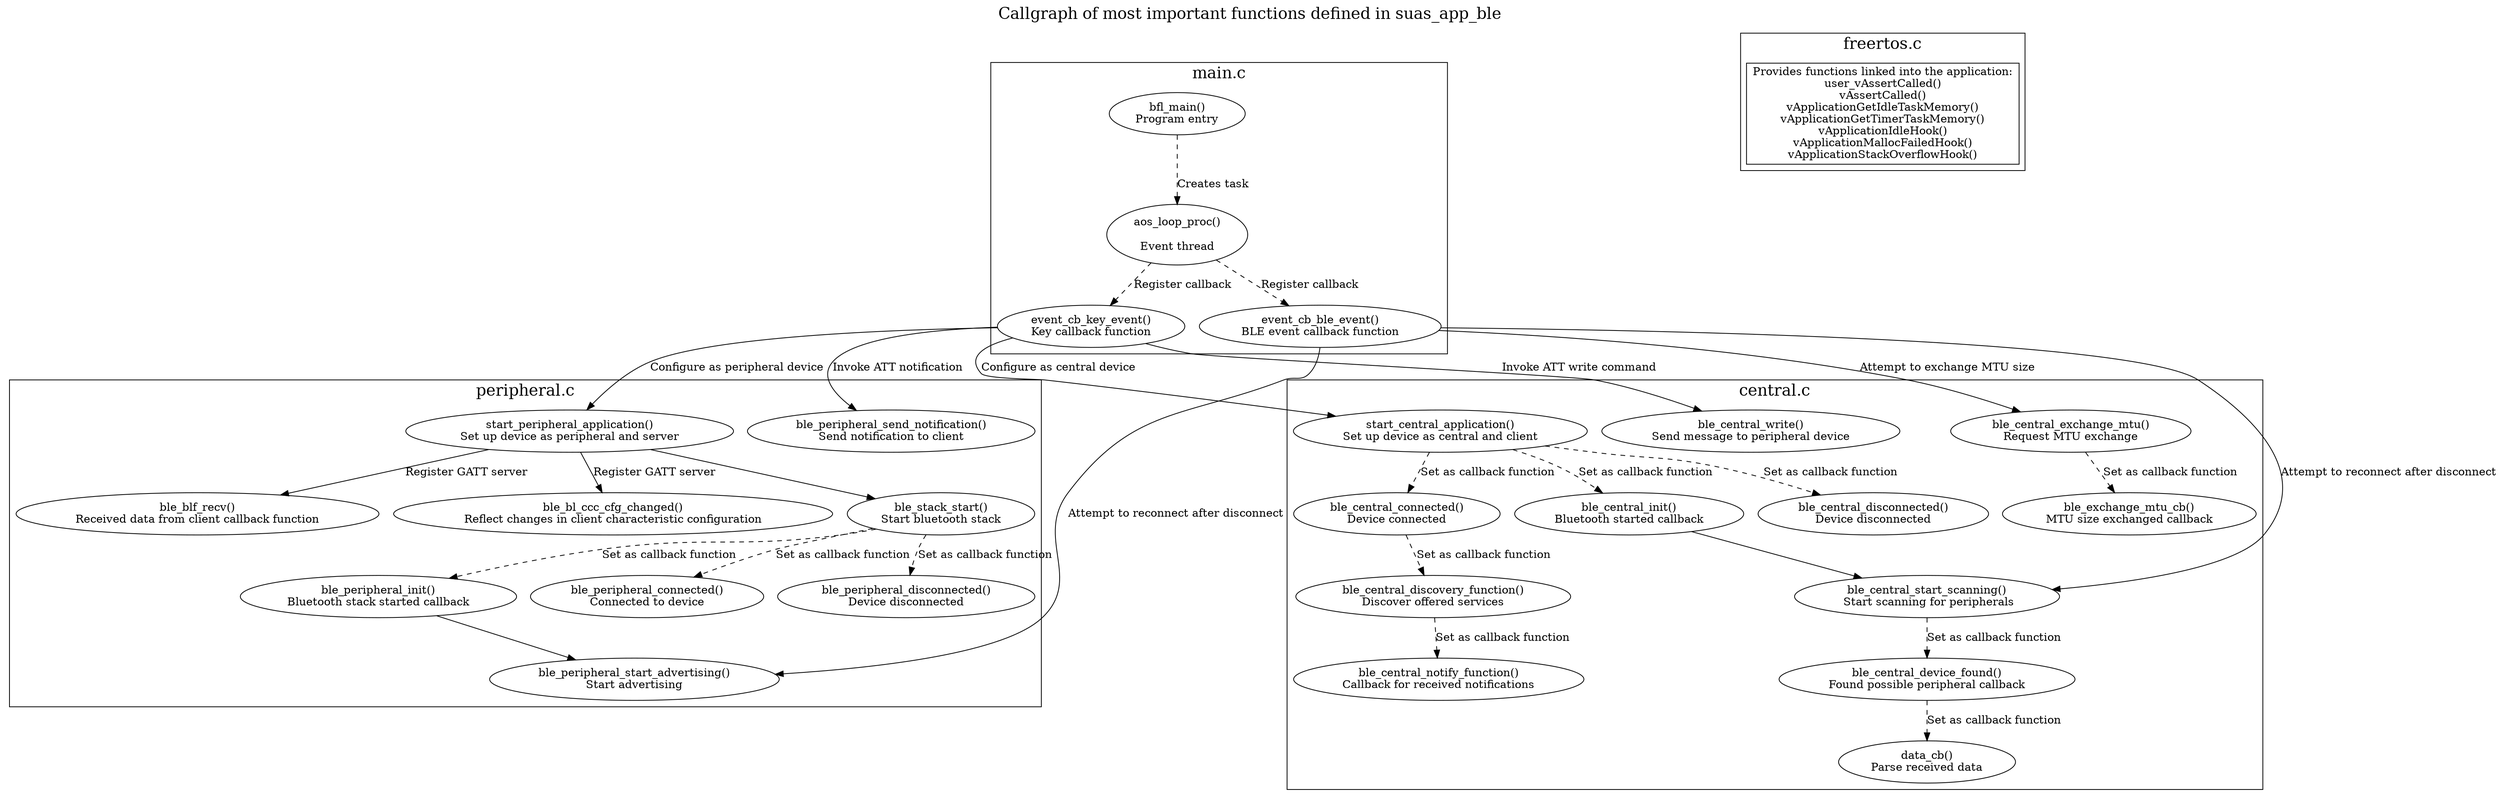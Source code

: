 digraph {
    labelloc="t";
    label="Callgraph of most important functions defined in suas_app_ble";
    fontsize=20;

    subgraph cluster_main {
        label="main.c";
        main [label="bfl_main()\nProgram entry"];
        aos_loop_proc [label="aos_loop_proc()\r\nEvent thread"];
        event_cb_key_event [label="event_cb_key_event()\nKey callback function"];
        event_cb_ble_event [label="event_cb_ble_event()\nBLE event callback function"];
    }

    subgraph cluster_central {
        label="central.c";
        ble_central_write [label="ble_central_write()\nSend message to peripheral device"];
        ble_central_notify_function [label="ble_central_notify_function()\nCallback for received notifications"];
        ble_central_discovery_function [label="ble_central_discovery_function()\nDiscover offered services"];
        ble_central_connected [label="ble_central_connected()\nDevice connected"];
        ble_central_disconnected [label="ble_central_disconnected()\nDevice disconnected"];
        data_cb [label="data_cb()\nParse received data"];
        ble_central_device_found [label="ble_central_device_found()\nFound possible peripheral callback"];
        ble_central_start_scanning [label="ble_central_start_scanning()\n Start scanning for peripherals"];
        ble_central_init [label="ble_central_init()\nBluetooth started callback"];
        start_central_application [label="start_central_application()\nSet up device as central and client"];
        ble_exchange_mtu_cb [label="ble_exchange_mtu_cb()\nMTU size exchanged callback"];
        ble_central_exchange_mtu [label="ble_central_exchange_mtu()\nRequest MTU exchange"];
    }

    subgraph cluster_peripheral {
        label="peripheral.c";
        ble_peripheral_send_notification [label="ble_peripheral_send_notification()\nSend notification to client"];
        ble_blf_recv [label="ble_blf_recv()\nReceived data from client callback function"];
        ble_bl_ccc_cfg_changed [label="ble_bl_ccc_cfg_changed()\nReflect changes in client characteristic configuration"];
        ble_peripheral_start_advertising [label="ble_peripheral_start_advertising()\nStart advertising"]
        ble_peripheral_init [label="ble_peripheral_init()\nBluetooth stack started callback"];
        ble_peripheral_connected [label="ble_peripheral_connected()\nConnected to device"];
        ble_peripheral_disconnected [label="ble_peripheral_disconnected()\nDevice disconnected"];
        ble_stack_start [label="ble_stack_start()\nStart bluetooth stack"];
        start_peripheral_application [label="start_peripheral_application()\nSet up device as peripheral and server"];
    }

    subgraph cluster_freertos {
        label="freertos.c";
        "Provides functions linked into the application:\nuser_vAssertCalled()\nvAssertCalled()\nvApplicationGetIdleTaskMemory()\nvApplicationGetTimerTaskMemory()\nvApplicationIdleHook()\nvApplicationMallocFailedHook()\nvApplicationStackOverflowHook()" [labeljust=l,shape=rect];
    }

    main -> aos_loop_proc [label="Creates task",style="dashed"];
    aos_loop_proc -> event_cb_key_event [label="Register callback", style="dashed"];
    aos_loop_proc -> event_cb_ble_event [label="Register callback", style="dashed"];
    event_cb_ble_event -> ble_central_start_scanning [label="Attempt to reconnect after disconnect"];
    event_cb_ble_event -> ble_peripheral_start_advertising [label="Attempt to reconnect after disconnect"];
    event_cb_ble_event -> ble_central_exchange_mtu [label="Attempt to exchange MTU size"];
    ble_central_exchange_mtu -> ble_exchange_mtu_cb [label="Set as callback function", style="dashed"];
    event_cb_key_event -> start_peripheral_application [label="Configure as peripheral device"];
    event_cb_key_event -> start_central_application [label="Configure as central device"];
    event_cb_key_event -> ble_central_write [label="Invoke ATT write command"];
    event_cb_key_event -> ble_peripheral_send_notification [label="Invoke ATT notification"];
    start_peripheral_application -> ble_stack_start;
    ble_stack_start -> ble_peripheral_init [label="Set as callback function",style="dashed"];
    ble_stack_start -> ble_peripheral_connected [label="Set as callback function",style="dashed"];
    ble_stack_start -> ble_peripheral_disconnected [label="Set as callback function",style="dashed"];
    ble_peripheral_init -> ble_peripheral_start_advertising;
    start_peripheral_application -> ble_bl_ccc_cfg_changed [label="Register GATT server"];
    start_peripheral_application -> ble_blf_recv [label="Register GATT server"];
    start_central_application -> ble_central_init [label="Set as callback function", style="dashed"];
    start_central_application -> ble_central_connected [label="Set as callback function", style="dashed"];
    start_central_application -> ble_central_disconnected [label="Set as callback function", style="dashed"];
    ble_central_init -> ble_central_start_scanning;
    ble_central_start_scanning -> ble_central_device_found [label="Set as callback function", style="dashed"];
    ble_central_device_found -> data_cb [label="Set as callback function", style="dashed"];
    ble_central_connected -> ble_central_discovery_function [label="Set as callback function", style="dashed"];
    ble_central_discovery_function -> ble_central_notify_function [label="Set as callback function", style="dashed"];
    #ble_central_discovery_function -> event_cb_ble_event [label="Post device subscribed message", style="dotted"];
    #ble_central_connected -> event_cb_ble_event [label="Post device connected message", style="dotted"];
    #ble_central_disconnected -> event_cb_ble_event [label="Post device disconnected message", style="dotted"];
    #ble_central_start_scanning -> event_cb_ble_event [label="Post device started scanning event", style="dotted"];
    #ble_peripheral_start_advertising -> event_cb_ble_event [label="Post started advertising event", style="dotted"];
    #ble_peripheral_connected -> event_cb_ble_event [label="Post device connected message", style="dotted"];
    #ble_peripheral_disconnected -> event_cb_ble_event [label="Post device disconnected message", style="dotted"];
}